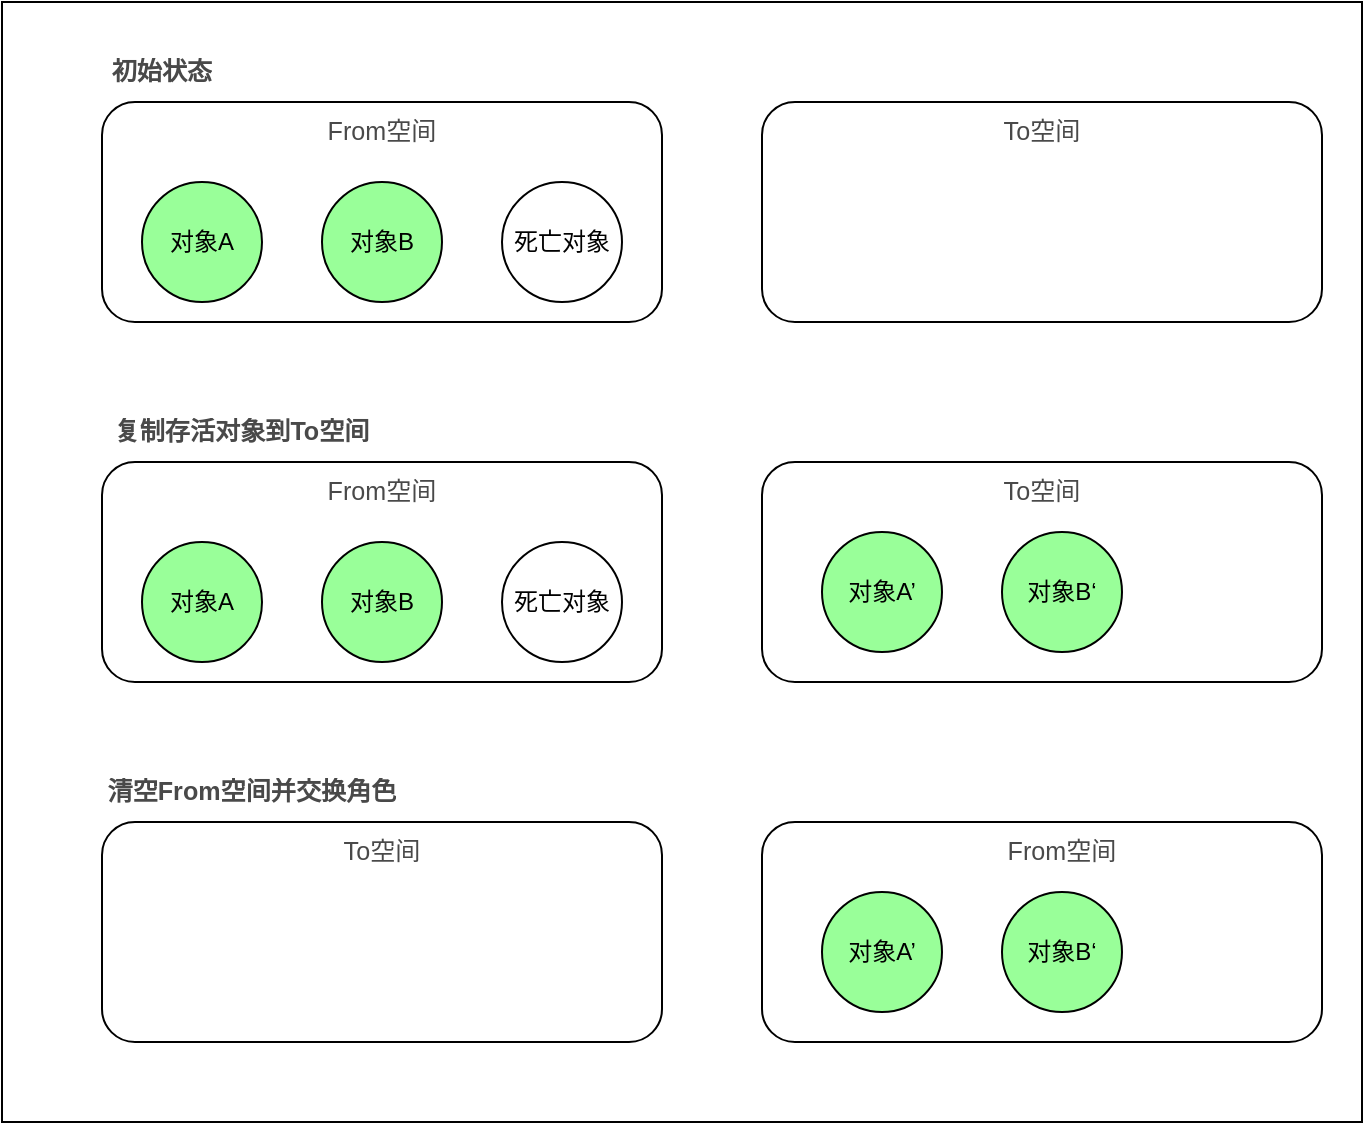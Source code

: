 <mxfile version="27.2.0">
  <diagram name="第 1 页" id="MRN7GEBeA7VULYTJUTFg">
    <mxGraphModel dx="1025" dy="447" grid="1" gridSize="10" guides="1" tooltips="1" connect="1" arrows="1" fold="1" page="1" pageScale="1" pageWidth="827" pageHeight="1169" math="0" shadow="0">
      <root>
        <mxCell id="0" />
        <mxCell id="1" parent="0" />
        <mxCell id="7IoYjn47rC2M8cWmoXjO-1" value="" style="rounded=0;whiteSpace=wrap;html=1;" vertex="1" parent="1">
          <mxGeometry x="50" y="210" width="680" height="560" as="geometry" />
        </mxCell>
        <mxCell id="7IoYjn47rC2M8cWmoXjO-17" value="&lt;pre style=&quot;font-family: var(--ds-font-family-code); overflow: auto; padding: calc(var(--ds-md-zoom)*8px)calc(var(--ds-md-zoom)*12px); text-wrap: wrap; word-break: break-all; color: rgb(73, 73, 73); font-size: 12.573px; text-align: start; margin-top: 0px !important; margin-bottom: 0px !important;&quot;&gt;&lt;b&gt;初始状态&lt;/b&gt;&lt;/pre&gt;" style="text;strokeColor=none;align=center;fillColor=none;html=1;verticalAlign=middle;whiteSpace=wrap;rounded=0;" vertex="1" parent="1">
          <mxGeometry x="100" y="230" width="60" height="30" as="geometry" />
        </mxCell>
        <mxCell id="7IoYjn47rC2M8cWmoXjO-29" value="&lt;pre style=&quot;font-family: var(--ds-font-family-code); overflow: auto; padding: calc(var(--ds-md-zoom)*8px)calc(var(--ds-md-zoom)*12px); text-wrap: wrap; word-break: break-all; color: rgb(73, 73, 73); font-size: 12.573px; text-align: start; margin-top: 0px !important; margin-bottom: 0px !important;&quot;&gt;&lt;b&gt;复制存活对象到To空间&lt;/b&gt;&lt;/pre&gt;" style="text;strokeColor=none;align=center;fillColor=none;html=1;verticalAlign=middle;whiteSpace=wrap;rounded=0;" vertex="1" parent="1">
          <mxGeometry x="100" y="410" width="140" height="30" as="geometry" />
        </mxCell>
        <mxCell id="7IoYjn47rC2M8cWmoXjO-37" value="" style="group" vertex="1" connectable="0" parent="1">
          <mxGeometry x="100" y="440" width="610" height="110" as="geometry" />
        </mxCell>
        <mxCell id="7IoYjn47rC2M8cWmoXjO-21" value="" style="rounded=1;whiteSpace=wrap;html=1;" vertex="1" parent="7IoYjn47rC2M8cWmoXjO-37">
          <mxGeometry width="280" height="110" as="geometry" />
        </mxCell>
        <mxCell id="7IoYjn47rC2M8cWmoXjO-22" value="" style="ellipse;whiteSpace=wrap;html=1;aspect=fixed;fillColor=#99FF99;" vertex="1" parent="7IoYjn47rC2M8cWmoXjO-37">
          <mxGeometry x="20" y="40" width="60" height="60" as="geometry" />
        </mxCell>
        <mxCell id="7IoYjn47rC2M8cWmoXjO-23" value="&lt;span style=&quot;color: rgba(0, 0, 0, 0); font-family: monospace; font-size: 0px; text-align: start; text-wrap: nowrap;&quot;&gt;%3CmxGraphModel%3E%3Croot%3E%3CmxCell%20id%3D%220%22%2F%3E%3CmxCell%20id%3D%221%22%20parent%3D%220%22%2F%3E%3CmxCell%20id%3D%222%22%20value%3D%22%E5%AF%B9%E8%B1%A1A%22%20style%3D%22text%3BstrokeColor%3Dnone%3Balign%3Dcenter%3BfillColor%3Dnone%3Bhtml%3D1%3BverticalAlign%3Dmiddle%3BwhiteSpace%3Dwrap%3Brounded%3D0%3B%22%20vertex%3D%221%22%20parent%3D%221%22%3E%3CmxGeometry%20x%3D%22120%22%20y%3D%22315%22%20width%3D%2260%22%20height%3D%2230%22%20as%3D%22geometry%22%2F%3E%3C%2FmxCell%3E%3C%2Froot%3E%3C%2FmxGraphModel%3E&lt;/span&gt;" style="ellipse;whiteSpace=wrap;html=1;aspect=fixed;fillColor=#99FF99;" vertex="1" parent="7IoYjn47rC2M8cWmoXjO-37">
          <mxGeometry x="110" y="40" width="60" height="60" as="geometry" />
        </mxCell>
        <mxCell id="7IoYjn47rC2M8cWmoXjO-24" value="" style="ellipse;whiteSpace=wrap;html=1;aspect=fixed;" vertex="1" parent="7IoYjn47rC2M8cWmoXjO-37">
          <mxGeometry x="200" y="40" width="60" height="60" as="geometry" />
        </mxCell>
        <mxCell id="7IoYjn47rC2M8cWmoXjO-25" value="" style="rounded=1;whiteSpace=wrap;html=1;" vertex="1" parent="7IoYjn47rC2M8cWmoXjO-37">
          <mxGeometry x="330" width="280" height="110" as="geometry" />
        </mxCell>
        <mxCell id="7IoYjn47rC2M8cWmoXjO-26" value="对象A" style="text;strokeColor=none;align=center;fillColor=none;html=1;verticalAlign=middle;whiteSpace=wrap;rounded=0;" vertex="1" parent="7IoYjn47rC2M8cWmoXjO-37">
          <mxGeometry x="20" y="55" width="60" height="30" as="geometry" />
        </mxCell>
        <mxCell id="7IoYjn47rC2M8cWmoXjO-27" value="对象B" style="text;strokeColor=none;align=center;fillColor=none;html=1;verticalAlign=middle;whiteSpace=wrap;rounded=0;" vertex="1" parent="7IoYjn47rC2M8cWmoXjO-37">
          <mxGeometry x="110" y="55" width="60" height="30" as="geometry" />
        </mxCell>
        <mxCell id="7IoYjn47rC2M8cWmoXjO-28" value="死亡对象" style="text;strokeColor=none;align=center;fillColor=none;html=1;verticalAlign=middle;whiteSpace=wrap;rounded=0;" vertex="1" parent="7IoYjn47rC2M8cWmoXjO-37">
          <mxGeometry x="200" y="55" width="60" height="30" as="geometry" />
        </mxCell>
        <mxCell id="7IoYjn47rC2M8cWmoXjO-30" value="&lt;pre style=&quot;font-family: var(--ds-font-family-code); overflow: auto; padding: calc(var(--ds-md-zoom)*8px)calc(var(--ds-md-zoom)*12px); text-wrap: wrap; word-break: break-all; color: rgb(73, 73, 73); font-size: 12.573px; text-align: start; margin-top: 0px !important; margin-bottom: 0px !important;&quot;&gt;From空间&lt;/pre&gt;" style="text;strokeColor=none;align=center;fillColor=none;html=1;verticalAlign=middle;whiteSpace=wrap;rounded=0;" vertex="1" parent="7IoYjn47rC2M8cWmoXjO-37">
          <mxGeometry x="110" width="60" height="30" as="geometry" />
        </mxCell>
        <mxCell id="7IoYjn47rC2M8cWmoXjO-31" value="&lt;pre style=&quot;font-family: var(--ds-font-family-code); overflow: auto; padding: calc(var(--ds-md-zoom)*8px)calc(var(--ds-md-zoom)*12px); text-wrap: wrap; word-break: break-all; color: rgb(73, 73, 73); font-size: 12.573px; text-align: start; margin-top: 0px !important; margin-bottom: 0px !important;&quot;&gt;&lt;pre style=&quot;font-family: var(--ds-font-family-code); overflow: auto; padding: calc(var(--ds-md-zoom)*8px)calc(var(--ds-md-zoom)*12px); text-wrap: wrap; word-break: break-all; margin-top: 0px !important; margin-bottom: 0px !important;&quot;&gt;To空间&lt;/pre&gt;&lt;/pre&gt;" style="text;strokeColor=none;align=center;fillColor=none;html=1;verticalAlign=middle;whiteSpace=wrap;rounded=0;" vertex="1" parent="7IoYjn47rC2M8cWmoXjO-37">
          <mxGeometry x="440" width="60" height="30" as="geometry" />
        </mxCell>
        <mxCell id="7IoYjn47rC2M8cWmoXjO-33" value="" style="ellipse;whiteSpace=wrap;html=1;aspect=fixed;fillColor=#99FF99;" vertex="1" parent="7IoYjn47rC2M8cWmoXjO-37">
          <mxGeometry x="360" y="35" width="60" height="60" as="geometry" />
        </mxCell>
        <mxCell id="7IoYjn47rC2M8cWmoXjO-34" value="" style="ellipse;whiteSpace=wrap;html=1;aspect=fixed;fillColor=#99FF99;" vertex="1" parent="7IoYjn47rC2M8cWmoXjO-37">
          <mxGeometry x="450" y="35" width="60" height="60" as="geometry" />
        </mxCell>
        <mxCell id="7IoYjn47rC2M8cWmoXjO-35" value="对象A’" style="text;strokeColor=none;align=center;fillColor=none;html=1;verticalAlign=middle;whiteSpace=wrap;rounded=0;" vertex="1" parent="7IoYjn47rC2M8cWmoXjO-37">
          <mxGeometry x="360" y="50" width="60" height="30" as="geometry" />
        </mxCell>
        <mxCell id="7IoYjn47rC2M8cWmoXjO-36" value="对象B‘" style="text;strokeColor=none;align=center;fillColor=none;html=1;verticalAlign=middle;whiteSpace=wrap;rounded=0;" vertex="1" parent="7IoYjn47rC2M8cWmoXjO-37">
          <mxGeometry x="450" y="50" width="60" height="30" as="geometry" />
        </mxCell>
        <mxCell id="7IoYjn47rC2M8cWmoXjO-53" value="&lt;pre style=&quot;font-family: var(--ds-font-family-code); overflow: auto; padding: calc(var(--ds-md-zoom)*8px)calc(var(--ds-md-zoom)*12px); text-wrap: wrap; word-break: break-all; color: rgb(73, 73, 73); font-size: 12.573px; text-align: start; margin-top: 0px !important; margin-bottom: 0px !important;&quot;&gt;&lt;b&gt;清空From空间并交换角色&lt;/b&gt;&lt;/pre&gt;" style="text;strokeColor=none;align=center;fillColor=none;html=1;verticalAlign=middle;whiteSpace=wrap;rounded=0;" vertex="1" parent="1">
          <mxGeometry x="100" y="590" width="150" height="30" as="geometry" />
        </mxCell>
        <mxCell id="7IoYjn47rC2M8cWmoXjO-54" value="" style="group" vertex="1" connectable="0" parent="1">
          <mxGeometry x="100" y="620" width="610" height="110" as="geometry" />
        </mxCell>
        <mxCell id="7IoYjn47rC2M8cWmoXjO-39" value="" style="rounded=1;whiteSpace=wrap;html=1;" vertex="1" parent="7IoYjn47rC2M8cWmoXjO-54">
          <mxGeometry width="280" height="110" as="geometry" />
        </mxCell>
        <mxCell id="7IoYjn47rC2M8cWmoXjO-43" value="" style="rounded=1;whiteSpace=wrap;html=1;" vertex="1" parent="7IoYjn47rC2M8cWmoXjO-54">
          <mxGeometry x="330" width="280" height="110" as="geometry" />
        </mxCell>
        <mxCell id="7IoYjn47rC2M8cWmoXjO-47" value="&lt;pre style=&quot;font-family: var(--ds-font-family-code); overflow: auto; padding: calc(var(--ds-md-zoom)*8px)calc(var(--ds-md-zoom)*12px); text-wrap: wrap; word-break: break-all; color: rgb(73, 73, 73); font-size: 12.573px; text-align: start; margin-top: 0px !important; margin-bottom: 0px !important;&quot;&gt;From空间&lt;/pre&gt;" style="text;strokeColor=none;align=center;fillColor=none;html=1;verticalAlign=middle;whiteSpace=wrap;rounded=0;" vertex="1" parent="7IoYjn47rC2M8cWmoXjO-54">
          <mxGeometry x="450" width="60" height="30" as="geometry" />
        </mxCell>
        <mxCell id="7IoYjn47rC2M8cWmoXjO-48" value="&lt;pre style=&quot;font-family: var(--ds-font-family-code); overflow: auto; padding: calc(var(--ds-md-zoom)*8px)calc(var(--ds-md-zoom)*12px); text-wrap: wrap; word-break: break-all; color: rgb(73, 73, 73); font-size: 12.573px; text-align: start; margin-top: 0px !important; margin-bottom: 0px !important;&quot;&gt;&lt;pre style=&quot;font-family: var(--ds-font-family-code); overflow: auto; padding: calc(var(--ds-md-zoom)*8px)calc(var(--ds-md-zoom)*12px); text-wrap: wrap; word-break: break-all; margin-top: 0px !important; margin-bottom: 0px !important;&quot;&gt;To空间&lt;/pre&gt;&lt;/pre&gt;" style="text;strokeColor=none;align=center;fillColor=none;html=1;verticalAlign=middle;whiteSpace=wrap;rounded=0;" vertex="1" parent="7IoYjn47rC2M8cWmoXjO-54">
          <mxGeometry x="110" width="60" height="30" as="geometry" />
        </mxCell>
        <mxCell id="7IoYjn47rC2M8cWmoXjO-49" value="" style="ellipse;whiteSpace=wrap;html=1;aspect=fixed;fillColor=#99FF99;" vertex="1" parent="7IoYjn47rC2M8cWmoXjO-54">
          <mxGeometry x="360" y="35" width="60" height="60" as="geometry" />
        </mxCell>
        <mxCell id="7IoYjn47rC2M8cWmoXjO-50" value="" style="ellipse;whiteSpace=wrap;html=1;aspect=fixed;fillColor=#99FF99;" vertex="1" parent="7IoYjn47rC2M8cWmoXjO-54">
          <mxGeometry x="450" y="35" width="60" height="60" as="geometry" />
        </mxCell>
        <mxCell id="7IoYjn47rC2M8cWmoXjO-51" value="对象A’" style="text;strokeColor=none;align=center;fillColor=none;html=1;verticalAlign=middle;whiteSpace=wrap;rounded=0;" vertex="1" parent="7IoYjn47rC2M8cWmoXjO-54">
          <mxGeometry x="360" y="50" width="60" height="30" as="geometry" />
        </mxCell>
        <mxCell id="7IoYjn47rC2M8cWmoXjO-52" value="对象B‘" style="text;strokeColor=none;align=center;fillColor=none;html=1;verticalAlign=middle;whiteSpace=wrap;rounded=0;" vertex="1" parent="7IoYjn47rC2M8cWmoXjO-54">
          <mxGeometry x="450" y="50" width="60" height="30" as="geometry" />
        </mxCell>
        <mxCell id="7IoYjn47rC2M8cWmoXjO-55" value="" style="group" vertex="1" connectable="0" parent="1">
          <mxGeometry x="100" y="260" width="610" height="110" as="geometry" />
        </mxCell>
        <mxCell id="7IoYjn47rC2M8cWmoXjO-2" value="" style="rounded=1;whiteSpace=wrap;html=1;" vertex="1" parent="7IoYjn47rC2M8cWmoXjO-55">
          <mxGeometry width="280" height="110" as="geometry" />
        </mxCell>
        <mxCell id="7IoYjn47rC2M8cWmoXjO-12" value="&lt;pre style=&quot;font-family: var(--ds-font-family-code); overflow: auto; padding: calc(var(--ds-md-zoom)*8px)calc(var(--ds-md-zoom)*12px); text-wrap: wrap; word-break: break-all; color: rgb(73, 73, 73); font-size: 12.573px; text-align: start; margin-top: 0px !important; margin-bottom: 0px !important;&quot;&gt;From空间&lt;/pre&gt;" style="text;strokeColor=none;align=center;fillColor=none;html=1;verticalAlign=middle;whiteSpace=wrap;rounded=0;" vertex="1" parent="7IoYjn47rC2M8cWmoXjO-55">
          <mxGeometry x="110" width="60" height="30" as="geometry" />
        </mxCell>
        <mxCell id="7IoYjn47rC2M8cWmoXjO-8" value="" style="rounded=1;whiteSpace=wrap;html=1;" vertex="1" parent="7IoYjn47rC2M8cWmoXjO-55">
          <mxGeometry x="330" width="280" height="110" as="geometry" />
        </mxCell>
        <mxCell id="7IoYjn47rC2M8cWmoXjO-13" value="&lt;pre style=&quot;font-family: var(--ds-font-family-code); overflow: auto; padding: calc(var(--ds-md-zoom)*8px)calc(var(--ds-md-zoom)*12px); text-wrap: wrap; word-break: break-all; color: rgb(73, 73, 73); font-size: 12.573px; text-align: start; margin-top: 0px !important; margin-bottom: 0px !important;&quot;&gt;&lt;pre style=&quot;font-family: var(--ds-font-family-code); overflow: auto; padding: calc(var(--ds-md-zoom)*8px)calc(var(--ds-md-zoom)*12px); text-wrap: wrap; word-break: break-all; margin-top: 0px !important; margin-bottom: 0px !important;&quot;&gt;To空间&lt;/pre&gt;&lt;/pre&gt;" style="text;strokeColor=none;align=center;fillColor=none;html=1;verticalAlign=middle;whiteSpace=wrap;rounded=0;" vertex="1" parent="7IoYjn47rC2M8cWmoXjO-55">
          <mxGeometry x="440" width="60" height="30" as="geometry" />
        </mxCell>
        <mxCell id="7IoYjn47rC2M8cWmoXjO-3" value="" style="ellipse;whiteSpace=wrap;html=1;aspect=fixed;fillColor=#99FF99;" vertex="1" parent="7IoYjn47rC2M8cWmoXjO-55">
          <mxGeometry x="20" y="40" width="60" height="60" as="geometry" />
        </mxCell>
        <mxCell id="7IoYjn47rC2M8cWmoXjO-4" value="&lt;span style=&quot;color: rgba(0, 0, 0, 0); font-family: monospace; font-size: 0px; text-align: start; text-wrap: nowrap;&quot;&gt;%3CmxGraphModel%3E%3Croot%3E%3CmxCell%20id%3D%220%22%2F%3E%3CmxCell%20id%3D%221%22%20parent%3D%220%22%2F%3E%3CmxCell%20id%3D%222%22%20value%3D%22%E5%AF%B9%E8%B1%A1A%22%20style%3D%22text%3BstrokeColor%3Dnone%3Balign%3Dcenter%3BfillColor%3Dnone%3Bhtml%3D1%3BverticalAlign%3Dmiddle%3BwhiteSpace%3Dwrap%3Brounded%3D0%3B%22%20vertex%3D%221%22%20parent%3D%221%22%3E%3CmxGeometry%20x%3D%22120%22%20y%3D%22315%22%20width%3D%2260%22%20height%3D%2230%22%20as%3D%22geometry%22%2F%3E%3C%2FmxCell%3E%3C%2Froot%3E%3C%2FmxGraphModel%3E&lt;/span&gt;" style="ellipse;whiteSpace=wrap;html=1;aspect=fixed;fillColor=#99FF99;" vertex="1" parent="7IoYjn47rC2M8cWmoXjO-55">
          <mxGeometry x="110" y="40" width="60" height="60" as="geometry" />
        </mxCell>
        <mxCell id="7IoYjn47rC2M8cWmoXjO-5" value="" style="ellipse;whiteSpace=wrap;html=1;aspect=fixed;" vertex="1" parent="7IoYjn47rC2M8cWmoXjO-55">
          <mxGeometry x="200" y="40" width="60" height="60" as="geometry" />
        </mxCell>
        <mxCell id="7IoYjn47rC2M8cWmoXjO-14" value="对象A" style="text;strokeColor=none;align=center;fillColor=none;html=1;verticalAlign=middle;whiteSpace=wrap;rounded=0;" vertex="1" parent="7IoYjn47rC2M8cWmoXjO-55">
          <mxGeometry x="20" y="55" width="60" height="30" as="geometry" />
        </mxCell>
        <mxCell id="7IoYjn47rC2M8cWmoXjO-15" value="对象B" style="text;strokeColor=none;align=center;fillColor=none;html=1;verticalAlign=middle;whiteSpace=wrap;rounded=0;" vertex="1" parent="7IoYjn47rC2M8cWmoXjO-55">
          <mxGeometry x="110" y="55" width="60" height="30" as="geometry" />
        </mxCell>
        <mxCell id="7IoYjn47rC2M8cWmoXjO-16" value="死亡对象" style="text;strokeColor=none;align=center;fillColor=none;html=1;verticalAlign=middle;whiteSpace=wrap;rounded=0;" vertex="1" parent="7IoYjn47rC2M8cWmoXjO-55">
          <mxGeometry x="200" y="55" width="60" height="30" as="geometry" />
        </mxCell>
      </root>
    </mxGraphModel>
  </diagram>
</mxfile>

